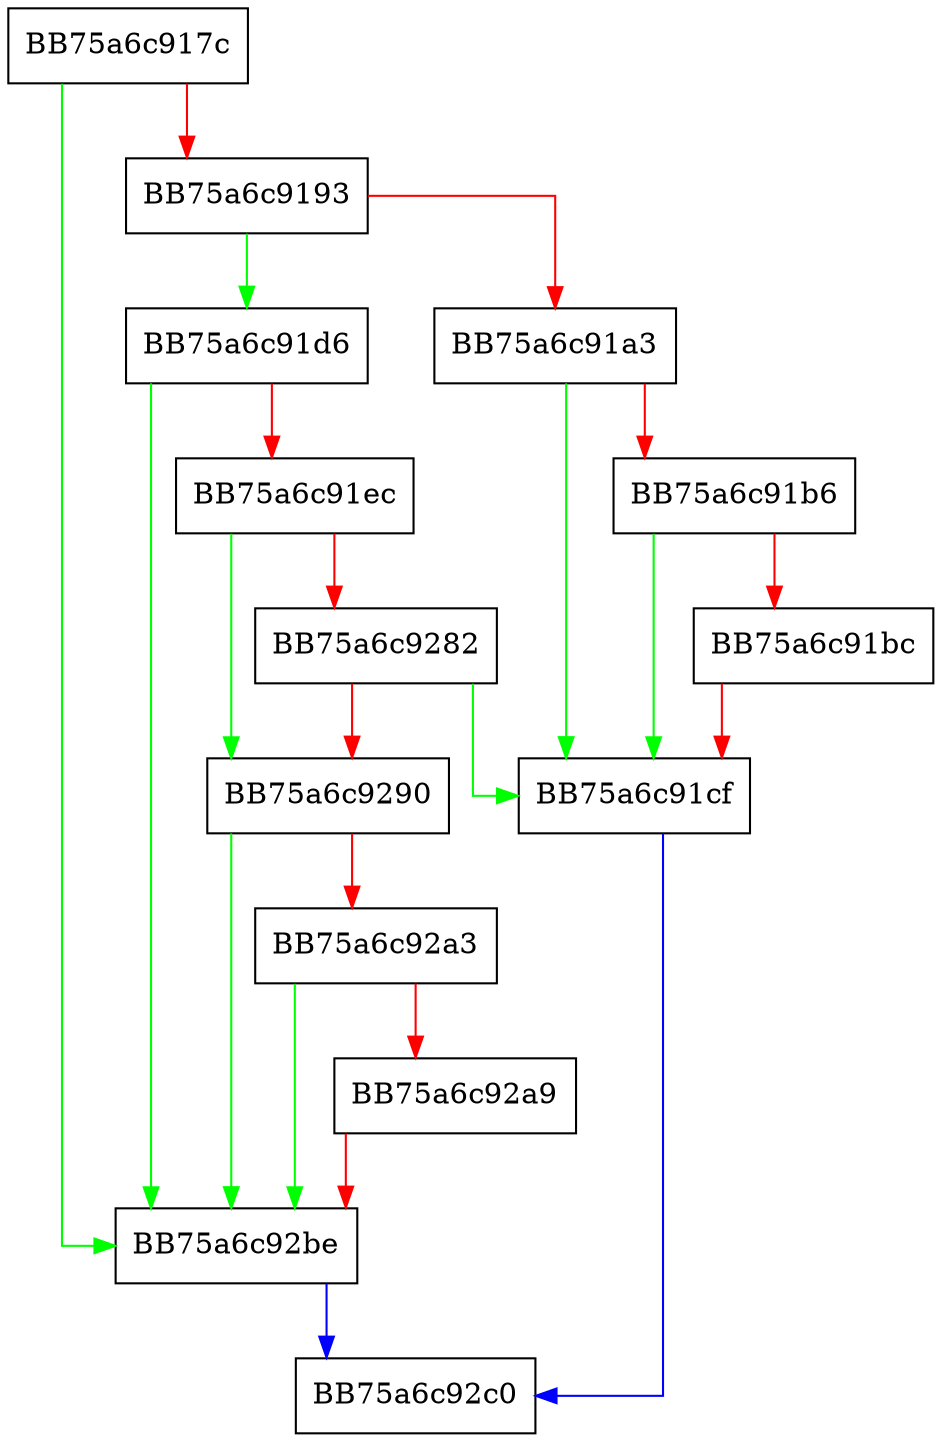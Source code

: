 digraph GenerateSignatureMetadata {
  node [shape="box"];
  graph [splines=ortho];
  BB75a6c917c -> BB75a6c92be [color="green"];
  BB75a6c917c -> BB75a6c9193 [color="red"];
  BB75a6c9193 -> BB75a6c91d6 [color="green"];
  BB75a6c9193 -> BB75a6c91a3 [color="red"];
  BB75a6c91a3 -> BB75a6c91cf [color="green"];
  BB75a6c91a3 -> BB75a6c91b6 [color="red"];
  BB75a6c91b6 -> BB75a6c91cf [color="green"];
  BB75a6c91b6 -> BB75a6c91bc [color="red"];
  BB75a6c91bc -> BB75a6c91cf [color="red"];
  BB75a6c91cf -> BB75a6c92c0 [color="blue"];
  BB75a6c91d6 -> BB75a6c92be [color="green"];
  BB75a6c91d6 -> BB75a6c91ec [color="red"];
  BB75a6c91ec -> BB75a6c9290 [color="green"];
  BB75a6c91ec -> BB75a6c9282 [color="red"];
  BB75a6c9282 -> BB75a6c91cf [color="green"];
  BB75a6c9282 -> BB75a6c9290 [color="red"];
  BB75a6c9290 -> BB75a6c92be [color="green"];
  BB75a6c9290 -> BB75a6c92a3 [color="red"];
  BB75a6c92a3 -> BB75a6c92be [color="green"];
  BB75a6c92a3 -> BB75a6c92a9 [color="red"];
  BB75a6c92a9 -> BB75a6c92be [color="red"];
  BB75a6c92be -> BB75a6c92c0 [color="blue"];
}